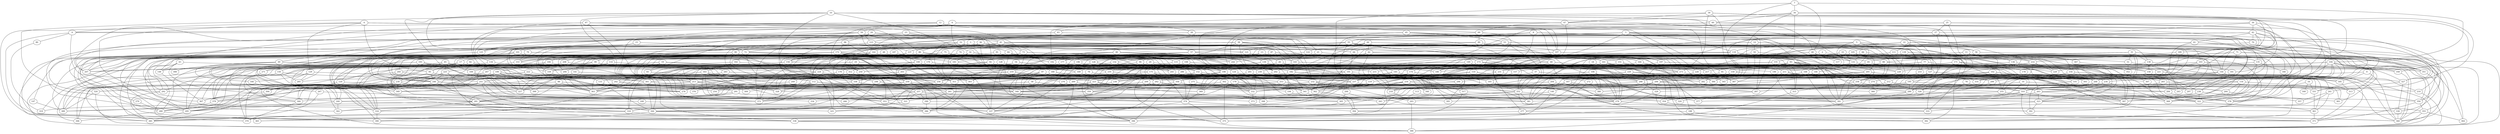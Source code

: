 strict graph "gnp_random_graph(400,0.015)" {
0;
1;
2;
3;
4;
5;
6;
7;
8;
9;
10;
11;
12;
13;
14;
15;
16;
17;
18;
19;
20;
21;
22;
23;
24;
25;
26;
27;
28;
29;
30;
31;
32;
33;
34;
35;
36;
37;
38;
39;
40;
41;
42;
43;
44;
45;
46;
47;
48;
49;
50;
51;
52;
53;
54;
55;
56;
57;
58;
59;
60;
61;
62;
63;
64;
65;
66;
67;
68;
69;
70;
71;
72;
73;
74;
75;
76;
77;
78;
79;
80;
81;
82;
83;
84;
85;
86;
87;
88;
89;
90;
91;
92;
93;
94;
95;
96;
97;
98;
99;
100;
101;
102;
103;
104;
105;
106;
107;
108;
109;
110;
111;
112;
113;
114;
115;
116;
117;
118;
119;
120;
121;
122;
123;
124;
125;
126;
127;
128;
129;
130;
131;
132;
133;
134;
135;
136;
137;
138;
139;
140;
141;
142;
143;
144;
145;
146;
147;
148;
149;
150;
151;
152;
153;
154;
155;
156;
157;
158;
159;
160;
161;
162;
163;
164;
165;
166;
167;
168;
169;
170;
171;
172;
173;
174;
175;
176;
177;
178;
179;
180;
181;
182;
183;
184;
185;
186;
187;
188;
189;
190;
191;
192;
193;
194;
195;
196;
197;
198;
199;
200;
201;
202;
203;
204;
205;
206;
207;
208;
209;
210;
211;
212;
213;
214;
215;
216;
217;
218;
219;
220;
221;
222;
223;
224;
225;
226;
227;
228;
229;
230;
231;
232;
233;
234;
235;
236;
237;
238;
239;
240;
241;
242;
243;
244;
245;
246;
247;
248;
249;
250;
251;
252;
253;
254;
255;
256;
257;
258;
259;
260;
261;
262;
263;
264;
265;
266;
267;
268;
269;
270;
271;
272;
273;
274;
275;
276;
277;
278;
279;
280;
281;
282;
283;
284;
285;
286;
287;
288;
289;
290;
291;
292;
293;
294;
295;
296;
297;
298;
299;
300;
301;
302;
303;
304;
305;
306;
307;
308;
309;
310;
311;
312;
313;
314;
315;
316;
317;
318;
319;
320;
321;
322;
323;
324;
325;
326;
327;
328;
329;
330;
331;
332;
333;
334;
335;
336;
337;
338;
339;
340;
341;
342;
343;
344;
345;
346;
347;
348;
349;
350;
351;
352;
353;
354;
355;
356;
357;
358;
359;
360;
361;
362;
363;
364;
365;
366;
367;
368;
369;
370;
371;
372;
373;
374;
375;
376;
377;
378;
379;
380;
381;
382;
383;
384;
385;
386;
387;
388;
389;
390;
391;
392;
393;
394;
395;
396;
397;
398;
399;
0 -- 360  [is_available=True, prob="0.535903639281"];
0 -- 185  [is_available=True, prob="0.855765230736"];
0 -- 237  [is_available=True, prob="0.37870055293"];
1 -- 72  [is_available=True, prob="0.0636059083999"];
1 -- 244  [is_available=True, prob="0.102544062281"];
1 -- 101  [is_available=True, prob="0.769410994444"];
1 -- 391  [is_available=True, prob="1.0"];
2 -- 98  [is_available=True, prob="0.746494094563"];
2 -- 362  [is_available=True, prob="1.0"];
3 -- 226  [is_available=True, prob="1.0"];
3 -- 324  [is_available=True, prob="0.0943234990567"];
3 -- 118  [is_available=True, prob="1.0"];
3 -- 327  [is_available=True, prob="0.597082961863"];
3 -- 173  [is_available=True, prob="1.0"];
3 -- 214  [is_available=True, prob="0.0649134589959"];
3 -- 55  [is_available=True, prob="1.0"];
3 -- 121  [is_available=True, prob="0.248460054993"];
3 -- 156  [is_available=True, prob="0.39937716602"];
3 -- 345  [is_available=True, prob="1.0"];
4 -- 288  [is_available=True, prob="0.58943635228"];
4 -- 129  [is_available=True, prob="0.418940112"];
4 -- 131  [is_available=True, prob="0.857316449814"];
4 -- 9  [is_available=True, prob="0.47924861684"];
4 -- 86  [is_available=True, prob="0.636207456604"];
4 -- 344  [is_available=True, prob="1.0"];
4 -- 95  [is_available=True, prob="0.435675197708"];
5 -- 131  [is_available=True, prob="0.689788912071"];
5 -- 228  [is_available=True, prob="1.0"];
5 -- 103  [is_available=True, prob="0.118478957195"];
5 -- 172  [is_available=True, prob="0.627385029571"];
5 -- 301  [is_available=True, prob="0.396307484533"];
5 -- 397  [is_available=True, prob="1.0"];
5 -- 118  [is_available=True, prob="0.76228779556"];
5 -- 56  [is_available=True, prob="0.582933185345"];
6 -- 235  [is_available=True, prob="0.612265363859"];
6 -- 134  [is_available=True, prob="1.0"];
6 -- 9  [is_available=True, prob="0.562535557755"];
6 -- 107  [is_available=True, prob="0.856703733651"];
6 -- 81  [is_available=True, prob="0.723058359676"];
6 -- 59  [is_available=True, prob="0.277915494169"];
7 -- 40  [is_available=True, prob="0.35217508584"];
7 -- 104  [is_available=True, prob="0.748721878291"];
7 -- 34  [is_available=True, prob="0.223630055946"];
7 -- 218  [is_available=True, prob="0.676333897806"];
7 -- 159  [is_available=True, prob="1.0"];
8 -- 391  [is_available=True, prob="1.0"];
8 -- 295  [is_available=True, prob="0.869214155272"];
8 -- 55  [is_available=True, prob="0.121964119677"];
8 -- 210  [is_available=True, prob="0.868421779065"];
8 -- 339  [is_available=True, prob="0.426547213464"];
8 -- 215  [is_available=True, prob="1.0"];
8 -- 127  [is_available=True, prob="1.0"];
9 -- 390  [is_available=True, prob="0.921588195839"];
9 -- 41  [is_available=True, prob="1.0"];
9 -- 399  [is_available=True, prob="0.89857814363"];
9 -- 80  [is_available=True, prob="0.718036940935"];
10 -- 32  [is_available=True, prob="0.273443489813"];
10 -- 353  [is_available=True, prob="0.723275365835"];
10 -- 227  [is_available=True, prob="0.18782312463"];
10 -- 40  [is_available=True, prob="0.796409424004"];
10 -- 299  [is_available=True, prob="0.460764293984"];
10 -- 79  [is_available=True, prob="0.478200843448"];
10 -- 338  [is_available=True, prob="0.536935451801"];
10 -- 367  [is_available=True, prob="0.510254372661"];
10 -- 60  [is_available=True, prob="0.761810793"];
10 -- 287  [is_available=True, prob="0.195112293745"];
11 -- 355  [is_available=True, prob="1.0"];
11 -- 136  [is_available=True, prob="0.888030534222"];
11 -- 368  [is_available=True, prob="0.694754545619"];
11 -- 17  [is_available=True, prob="0.78569814295"];
11 -- 183  [is_available=True, prob="0.719981384843"];
11 -- 380  [is_available=True, prob="0.868422623729"];
12 -- 203  [is_available=True, prob="0.200117237959"];
12 -- 292  [is_available=True, prob="1.0"];
12 -- 133  [is_available=True, prob="1.0"];
12 -- 70  [is_available=True, prob="0.352532933111"];
12 -- 107  [is_available=True, prob="0.659416632877"];
12 -- 148  [is_available=True, prob="1.0"];
12 -- 21  [is_available=True, prob="0.318634332717"];
12 -- 28  [is_available=True, prob="0.756626730683"];
13 -- 197  [is_available=True, prob="0.532702706065"];
13 -- 337  [is_available=True, prob="0.435111741872"];
13 -- 180  [is_available=True, prob="0.775096681487"];
13 -- 26  [is_available=True, prob="1.0"];
13 -- 316  [is_available=True, prob="0.160844591031"];
13 -- 382  [is_available=True, prob="0.466082358294"];
14 -- 153  [is_available=True, prob="0.970684032315"];
14 -- 50  [is_available=True, prob="1.0"];
14 -- 391  [is_available=True, prob="0.296209816841"];
14 -- 138  [is_available=True, prob="0.400257124558"];
14 -- 303  [is_available=True, prob="0.330583250517"];
15 -- 72  [is_available=True, prob="0.606814035181"];
15 -- 125  [is_available=True, prob="0.191487084123"];
16 -- 160  [is_available=True, prob="0.220020566563"];
16 -- 377  [is_available=True, prob="0.414852999792"];
16 -- 331  [is_available=True, prob="0.919242092555"];
17 -- 377  [is_available=True, prob="0.24429587687"];
17 -- 349  [is_available=True, prob="0.713427737588"];
17 -- 294  [is_available=True, prob="0.711322078577"];
17 -- 95  [is_available=True, prob="0.364104655728"];
18 -- 106  [is_available=True, prob="0.576678645694"];
18 -- 381  [is_available=True, prob="1.0"];
18 -- 279  [is_available=True, prob="1.0"];
19 -- 256  [is_available=True, prob="0.489879821119"];
19 -- 385  [is_available=True, prob="0.859849999878"];
19 -- 328  [is_available=True, prob="0.948716373575"];
19 -- 83  [is_available=True, prob="1.0"];
19 -- 148  [is_available=True, prob="0.817437271523"];
19 -- 309  [is_available=True, prob="0.836969790532"];
19 -- 119  [is_available=True, prob="0.354902195184"];
19 -- 312  [is_available=True, prob="0.643659683588"];
19 -- 379  [is_available=True, prob="0.377561675279"];
20 -- 169  [is_available=True, prob="0.214664142706"];
20 -- 186  [is_available=True, prob="1.0"];
20 -- 124  [is_available=True, prob="0.492016229817"];
20 -- 269  [is_available=True, prob="0.125588918488"];
21 -- 132  [is_available=True, prob="1.0"];
21 -- 282  [is_available=True, prob="0.415995613794"];
21 -- 323  [is_available=True, prob="0.856140057377"];
21 -- 303  [is_available=True, prob="0.438534475814"];
22 -- 226  [is_available=True, prob="0.657365122045"];
22 -- 135  [is_available=True, prob="0.0400851086849"];
22 -- 364  [is_available=True, prob="0.432947625576"];
22 -- 77  [is_available=True, prob="0.512061172479"];
22 -- 341  [is_available=True, prob="0.782451479352"];
22 -- 62  [is_available=True, prob="1.0"];
23 -- 232  [is_available=True, prob="0.310514458817"];
23 -- 41  [is_available=True, prob="0.0632356890519"];
23 -- 156  [is_available=True, prob="0.987274890058"];
23 -- 372  [is_available=True, prob="0.836873767805"];
24 -- 259  [is_available=True, prob="0.261180948362"];
24 -- 316  [is_available=True, prob="1.0"];
24 -- 230  [is_available=True, prob="0.5184909298"];
25 -- 64  [is_available=True, prob="0.487600003063"];
25 -- 326  [is_available=True, prob="0.572336512127"];
25 -- 136  [is_available=True, prob="1.0"];
25 -- 238  [is_available=True, prob="0.464093180951"];
25 -- 27  [is_available=True, prob="0.0527058953479"];
25 -- 223  [is_available=True, prob="0.669617125907"];
26 -- 146  [is_available=True, prob="1.0"];
26 -- 372  [is_available=True, prob="1.0"];
26 -- 262  [is_available=True, prob="1.0"];
26 -- 327  [is_available=True, prob="0.845966455317"];
27 -- 258  [is_available=True, prob="1.0"];
27 -- 206  [is_available=True, prob="0.362438707886"];
27 -- 52  [is_available=True, prob="0.0390989199839"];
27 -- 222  [is_available=True, prob="0.76471770232"];
27 -- 378  [is_available=True, prob="0.866440320243"];
27 -- 350  [is_available=True, prob="0.0839529467607"];
28 -- 168  [is_available=True, prob="0.900698648314"];
28 -- 52  [is_available=True, prob="0.316347174004"];
28 -- 156  [is_available=True, prob="0.674467649311"];
28 -- 268  [is_available=True, prob="0.846992022927"];
29 -- 96  [is_available=True, prob="1.0"];
29 -- 37  [is_available=True, prob="0.890456082732"];
29 -- 207  [is_available=True, prob="0.850746622217"];
29 -- 49  [is_available=True, prob="0.713647161328"];
29 -- 57  [is_available=True, prob="0.689567780932"];
29 -- 92  [is_available=True, prob="0.408720628395"];
30 -- 104  [is_available=True, prob="0.74611319538"];
30 -- 105  [is_available=True, prob="0.175332049303"];
30 -- 42  [is_available=True, prob="0.134139126954"];
30 -- 124  [is_available=True, prob="0.127538135721"];
30 -- 103  [is_available=True, prob="0.234812034769"];
31 -- 130  [is_available=True, prob="0.162228451422"];
31 -- 326  [is_available=True, prob="0.36753639859"];
31 -- 243  [is_available=True, prob="1.0"];
31 -- 138  [is_available=True, prob="0.446511345535"];
31 -- 51  [is_available=True, prob="0.698101280812"];
31 -- 85  [is_available=True, prob="0.434314293219"];
31 -- 153  [is_available=True, prob="0.18138823842"];
31 -- 314  [is_available=True, prob="1.0"];
31 -- 349  [is_available=True, prob="0.00699647881516"];
31 -- 351  [is_available=True, prob="1.0"];
32 -- 228  [is_available=True, prob="0.341740844192"];
32 -- 169  [is_available=True, prob="0.779974985465"];
32 -- 337  [is_available=True, prob="0.554464325517"];
32 -- 278  [is_available=True, prob="0.382816386302"];
32 -- 183  [is_available=True, prob="0.0889845047834"];
32 -- 152  [is_available=True, prob="1.0"];
32 -- 251  [is_available=True, prob="1.0"];
32 -- 255  [is_available=True, prob="0.0692517087417"];
33 -- 289  [is_available=True, prob="0.0383674134567"];
33 -- 131  [is_available=True, prob="0.484806380742"];
33 -- 229  [is_available=True, prob="0.0652974502143"];
33 -- 244  [is_available=True, prob="0.973764777221"];
33 -- 58  [is_available=True, prob="0.599565858088"];
33 -- 186  [is_available=True, prob="0.657065044111"];
33 -- 382  [is_available=True, prob="0.519964657749"];
34 -- 384  [is_available=True, prob="1.0"];
34 -- 47  [is_available=True, prob="1.0"];
34 -- 241  [is_available=True, prob="0.726716036611"];
34 -- 335  [is_available=True, prob="0.893559383623"];
34 -- 60  [is_available=True, prob="0.940362083564"];
34 -- 189  [is_available=True, prob="0.120551937134"];
34 -- 287  [is_available=True, prob="1.0"];
35 -- 313  [is_available=True, prob="0.507851824271"];
35 -- 354  [is_available=True, prob="0.265125086136"];
35 -- 287  [is_available=True, prob="1.0"];
36 -- 121  [is_available=True, prob="1.0"];
36 -- 223  [is_available=True, prob="0.295399116137"];
36 -- 273  [is_available=True, prob="1.0"];
36 -- 337  [is_available=True, prob="1.0"];
36 -- 153  [is_available=True, prob="0.0725005354748"];
37 -- 185  [is_available=True, prob="0.921657139913"];
37 -- 321  [is_available=True, prob="0.828661227791"];
38 -- 64  [is_available=True, prob="0.563035985137"];
38 -- 289  [is_available=True, prob="0.448422699026"];
38 -- 263  [is_available=True, prob="0.450570845499"];
38 -- 201  [is_available=True, prob="0.26442842365"];
38 -- 333  [is_available=True, prob="1.0"];
38 -- 142  [is_available=True, prob="1.0"];
38 -- 143  [is_available=True, prob="0.963312669415"];
38 -- 372  [is_available=True, prob="0.644606763824"];
38 -- 207  [is_available=True, prob="1.0"];
38 -- 125  [is_available=True, prob="0.878190236801"];
38 -- 94  [is_available=True, prob="0.265918807896"];
39 -- 192  [is_available=True, prob="0.186668359408"];
39 -- 289  [is_available=True, prob="0.759892175166"];
39 -- 358  [is_available=True, prob="0.517815318229"];
39 -- 47  [is_available=True, prob="1.0"];
39 -- 273  [is_available=True, prob="1.0"];
39 -- 282  [is_available=True, prob="0.851197157652"];
40 -- 51  [is_available=True, prob="0.0315649431553"];
40 -- 196  [is_available=True, prob="0.50438104514"];
40 -- 211  [is_available=True, prob="1.0"];
40 -- 268  [is_available=True, prob="0.457110469205"];
40 -- 115  [is_available=True, prob="0.478673866396"];
40 -- 117  [is_available=True, prob="0.0539905148817"];
41 -- 385  [is_available=True, prob="0.174427928784"];
41 -- 327  [is_available=True, prob="0.190031275054"];
41 -- 143  [is_available=True, prob="1.0"];
41 -- 145  [is_available=True, prob="0.986017468945"];
41 -- 147  [is_available=True, prob="0.177370075614"];
41 -- 245  [is_available=True, prob="0.0638760829959"];
41 -- 90  [is_available=True, prob="0.770684620166"];
42 -- 144  [is_available=True, prob="0.515050026947"];
42 -- 229  [is_available=True, prob="1.0"];
42 -- 70  [is_available=True, prob="0.796281314518"];
42 -- 140  [is_available=True, prob="1.0"];
42 -- 189  [is_available=True, prob="1.0"];
42 -- 112  [is_available=True, prob="0.88353232191"];
42 -- 218  [is_available=True, prob="0.631390073824"];
42 -- 61  [is_available=True, prob="0.701751651444"];
42 -- 351  [is_available=True, prob="0.935230459318"];
43 -- 240  [is_available=True, prob="0.104281098733"];
43 -- 148  [is_available=True, prob="0.166357667344"];
43 -- 245  [is_available=True, prob="0.220389065817"];
43 -- 365  [is_available=True, prob="1.0"];
44 -- 278  [is_available=True, prob="1.0"];
44 -- 107  [is_available=True, prob="0.517242643926"];
44 -- 205  [is_available=True, prob="1.0"];
44 -- 177  [is_available=True, prob="0.0246656388137"];
44 -- 182  [is_available=True, prob="0.959057926788"];
44 -- 252  [is_available=True, prob="0.815659720637"];
44 -- 62  [is_available=True, prob="0.887114054938"];
44 -- 325  [is_available=True, prob="0.160005184682"];
45 -- 261  [is_available=True, prob="0.708718733402"];
45 -- 390  [is_available=True, prob="1.0"];
45 -- 296  [is_available=True, prob="0.789148655438"];
45 -- 362  [is_available=True, prob="1.0"];
45 -- 268  [is_available=True, prob="1.0"];
45 -- 381  [is_available=True, prob="0.130261278726"];
45 -- 240  [is_available=True, prob="0.588750409998"];
45 -- 53  [is_available=True, prob="0.563982643837"];
45 -- 56  [is_available=True, prob="0.894621305158"];
45 -- 285  [is_available=True, prob="0.763153742732"];
46 -- 194  [is_available=True, prob="0.919208135538"];
46 -- 164  [is_available=True, prob="1.0"];
46 -- 202  [is_available=True, prob="0.693445975634"];
46 -- 300  [is_available=True, prob="0.204553778451"];
46 -- 269  [is_available=True, prob="1.0"];
46 -- 339  [is_available=True, prob="0.839050581991"];
46 -- 376  [is_available=True, prob="1.0"];
46 -- 217  [is_available=True, prob="0.0695051688994"];
46 -- 250  [is_available=True, prob="0.319757242024"];
46 -- 127  [is_available=True, prob="1.0"];
47 -- 69  [is_available=True, prob="0.883908309359"];
47 -- 145  [is_available=True, prob="1.0"];
47 -- 372  [is_available=True, prob="0.742487552549"];
47 -- 181  [is_available=True, prob="0.18219742906"];
47 -- 125  [is_available=True, prob="1.0"];
48 -- 389  [is_available=True, prob="0.146691210128"];
48 -- 143  [is_available=True, prob="0.568310637487"];
48 -- 115  [is_available=True, prob="0.480718886824"];
48 -- 246  [is_available=True, prob="1.0"];
48 -- 280  [is_available=True, prob="0.539133489495"];
48 -- 182  [is_available=True, prob="0.762505330995"];
49 -- 166  [is_available=True, prob="0.926485766824"];
49 -- 337  [is_available=True, prob="0.647359468932"];
49 -- 308  [is_available=True, prob="0.521417461691"];
49 -- 150  [is_available=True, prob="0.929276655894"];
49 -- 280  [is_available=True, prob="1.0"];
49 -- 287  [is_available=True, prob="0.0833082923625"];
50 -- 387  [is_available=True, prob="0.447134524589"];
50 -- 85  [is_available=True, prob="0.285791095365"];
50 -- 213  [is_available=True, prob="1.0"];
51 -- 352  [is_available=True, prob="0.932744736208"];
51 -- 243  [is_available=True, prob="1.0"];
52 -- 72  [is_available=True, prob="0.528054582797"];
52 -- 299  [is_available=True, prob="0.0989279154697"];
52 -- 370  [is_available=True, prob="1.0"];
52 -- 84  [is_available=True, prob="0.765022159104"];
52 -- 86  [is_available=True, prob="0.173467229592"];
53 -- 384  [is_available=True, prob="0.773583733384"];
53 -- 374  [is_available=True, prob="0.135684703673"];
53 -- 326  [is_available=True, prob="1.0"];
53 -- 137  [is_available=True, prob="0.687862143047"];
53 -- 339  [is_available=True, prob="1.0"];
53 -- 310  [is_available=True, prob="0.54697232168"];
53 -- 252  [is_available=True, prob="1.0"];
54 -- 312  [is_available=True, prob="0.611420508601"];
54 -- 220  [is_available=True, prob="0.0826923100001"];
54 -- 358  [is_available=True, prob="0.244429721877"];
54 -- 342  [is_available=True, prob="1.0"];
55 -- 258  [is_available=True, prob="0.182716904435"];
55 -- 100  [is_available=True, prob="1.0"];
55 -- 173  [is_available=True, prob="0.342575291765"];
55 -- 269  [is_available=True, prob="1.0"];
55 -- 340  [is_available=True, prob="0.994975013397"];
55 -- 57  [is_available=True, prob="0.828151230363"];
56 -- 388  [is_available=True, prob="1.0"];
56 -- 381  [is_available=True, prob="0.361845701736"];
57 -- 192  [is_available=True, prob="0.181121309209"];
57 -- 224  [is_available=True, prob="1.0"];
57 -- 131  [is_available=True, prob="1.0"];
57 -- 360  [is_available=True, prob="0.468683123927"];
57 -- 336  [is_available=True, prob="0.420751264342"];
57 -- 177  [is_available=True, prob="1.0"];
57 -- 372  [is_available=True, prob="1.0"];
57 -- 188  [is_available=True, prob="1.0"];
57 -- 351  [is_available=True, prob="0.930510255672"];
58 -- 291  [is_available=True, prob="0.795753271497"];
58 -- 380  [is_available=True, prob="0.509943921142"];
59 -- 353  [is_available=True, prob="0.246705716401"];
59 -- 100  [is_available=True, prob="0.397199244084"];
59 -- 232  [is_available=True, prob="0.351806759294"];
59 -- 73  [is_available=True, prob="0.803251700771"];
59 -- 83  [is_available=True, prob="0.0644750430191"];
59 -- 120  [is_available=True, prob="0.177887535432"];
59 -- 123  [is_available=True, prob="0.879107364188"];
60 -- 198  [is_available=True, prob="1.0"];
60 -- 102  [is_available=True, prob="0.992917171651"];
60 -- 297  [is_available=True, prob="0.204454715223"];
60 -- 111  [is_available=True, prob="0.350696038547"];
60 -- 170  [is_available=True, prob="0.635992808772"];
60 -- 63  [is_available=True, prob="0.197356411138"];
61 -- 388  [is_available=True, prob="0.432036200375"];
61 -- 391  [is_available=True, prob="0.0860036020031"];
61 -- 137  [is_available=True, prob="1.0"];
61 -- 237  [is_available=True, prob="0.403813855741"];
61 -- 346  [is_available=True, prob="0.194921156912"];
62 -- 68  [is_available=True, prob="1.0"];
62 -- 296  [is_available=True, prob="0.829384760669"];
62 -- 369  [is_available=True, prob="1.0"];
62 -- 126  [is_available=True, prob="0.0421813746683"];
63 -- 122  [is_available=True, prob="0.479518538046"];
63 -- 123  [is_available=True, prob="1.0"];
63 -- 258  [is_available=True, prob="1.0"];
63 -- 390  [is_available=True, prob="0.149149724447"];
64 -- 191  [is_available=True, prob="0.0266094965947"];
65 -- 224  [is_available=True, prob="0.71479599858"];
65 -- 225  [is_available=True, prob="0.227619177437"];
65 -- 109  [is_available=True, prob="0.969545524652"];
65 -- 305  [is_available=True, prob="0.143314658378"];
65 -- 245  [is_available=True, prob="0.425075406311"];
65 -- 349  [is_available=True, prob="0.246612715551"];
66 -- 218  [is_available=True, prob="0.816382537342"];
66 -- 131  [is_available=True, prob="1.0"];
66 -- 135  [is_available=True, prob="1.0"];
67 -- 69  [is_available=True, prob="1.0"];
67 -- 73  [is_available=True, prob="0.0348856646359"];
67 -- 370  [is_available=True, prob="0.529789750019"];
67 -- 213  [is_available=True, prob="1.0"];
67 -- 278  [is_available=True, prob="0.892282730993"];
67 -- 279  [is_available=True, prob="1.0"];
68 -- 167  [is_available=True, prob="0.562165454393"];
68 -- 234  [is_available=True, prob="0.311140448312"];
68 -- 235  [is_available=True, prob="1.0"];
68 -- 241  [is_available=True, prob="0.0715501827493"];
68 -- 277  [is_available=True, prob="0.0555771628947"];
69 -- 395  [is_available=True, prob="0.424080136125"];
69 -- 244  [is_available=True, prob="0.379267284791"];
69 -- 89  [is_available=True, prob="0.520624216421"];
69 -- 378  [is_available=True, prob="0.0477745555157"];
70 -- 378  [is_available=True, prob="0.250711078522"];
70 -- 186  [is_available=True, prob="0.564607674174"];
71 -- 144  [is_available=True, prob="0.714616297012"];
71 -- 360  [is_available=True, prob="0.413931970622"];
71 -- 98  [is_available=True, prob="0.976168058497"];
71 -- 252  [is_available=True, prob="0.451779214146"];
71 -- 330  [is_available=True, prob="1.0"];
72 -- 162  [is_available=True, prob="0.221716736973"];
72 -- 294  [is_available=True, prob="0.0174409634915"];
72 -- 396  [is_available=True, prob="1.0"];
72 -- 386  [is_available=True, prob="0.534855422103"];
72 -- 182  [is_available=True, prob="0.73834012641"];
72 -- 316  [is_available=True, prob="0.75022736357"];
73 -- 260  [is_available=True, prob="0.654469068607"];
73 -- 374  [is_available=True, prob="1.0"];
73 -- 151  [is_available=True, prob="1.0"];
73 -- 156  [is_available=True, prob="0.55057016477"];
73 -- 350  [is_available=True, prob="1.0"];
74 -- 331  [is_available=True, prob="0.000189848530297"];
74 -- 99  [is_available=True, prob="0.401274681712"];
74 -- 246  [is_available=True, prob="1.0"];
74 -- 126  [is_available=True, prob="0.646407955135"];
75 -- 344  [is_available=True, prob="0.564350553212"];
75 -- 99  [is_available=True, prob="0.637338643765"];
75 -- 196  [is_available=True, prob="0.576093461408"];
75 -- 165  [is_available=True, prob="0.900980590271"];
76 -- 256  [is_available=True, prob="0.864354367277"];
76 -- 249  [is_available=True, prob="0.534529077821"];
76 -- 331  [is_available=True, prob="0.285855892318"];
77 -- 233  [is_available=True, prob="0.83143402457"];
77 -- 213  [is_available=True, prob="0.764508442683"];
77 -- 185  [is_available=True, prob="0.0213102977794"];
77 -- 127  [is_available=True, prob="1.0"];
77 -- 223  [is_available=True, prob="1.0"];
78 -- 337  [is_available=True, prob="0.489285488906"];
78 -- 331  [is_available=True, prob="0.350766592945"];
79 -- 230  [is_available=True, prob="0.849389022185"];
79 -- 276  [is_available=True, prob="0.0962358651416"];
79 -- 342  [is_available=True, prob="0.679923719956"];
79 -- 153  [is_available=True, prob="0.642901428323"];
79 -- 348  [is_available=True, prob="0.140959013364"];
80 -- 319  [is_available=True, prob="1.0"];
81 -- 313  [is_available=True, prob="0.118720079091"];
81 -- 388  [is_available=True, prob="0.103071476877"];
81 -- 268  [is_available=True, prob="0.829365484103"];
81 -- 301  [is_available=True, prob="1.0"];
82 -- 120  [is_available=True, prob="0.0485948922735"];
82 -- 363  [is_available=True, prob="0.919776128792"];
82 -- 180  [is_available=True, prob="0.310924400819"];
82 -- 221  [is_available=True, prob="1.0"];
82 -- 95  [is_available=True, prob="0.131336236382"];
83 -- 112  [is_available=True, prob="0.823293862366"];
84 -- 289  [is_available=True, prob="0.586673399755"];
84 -- 292  [is_available=True, prob="0.298019050904"];
84 -- 268  [is_available=True, prob="0.875692810858"];
84 -- 337  [is_available=True, prob="0.123805648617"];
84 -- 381  [is_available=True, prob="0.304944289682"];
84 -- 94  [is_available=True, prob="0.0732160806084"];
84 -- 319  [is_available=True, prob="0.420932268718"];
85 -- 261  [is_available=True, prob="0.0319566772233"];
85 -- 169  [is_available=True, prob="0.713040308607"];
85 -- 234  [is_available=True, prob="0.0399829859597"];
85 -- 268  [is_available=True, prob="1.0"];
86 -- 161  [is_available=True, prob="1.0"];
86 -- 389  [is_available=True, prob="1.0"];
86 -- 109  [is_available=True, prob="0.443261372518"];
86 -- 245  [is_available=True, prob="0.932520549375"];
86 -- 250  [is_available=True, prob="0.906748428844"];
86 -- 315  [is_available=True, prob="0.313928904413"];
87 -- 197  [is_available=True, prob="0.399880673211"];
87 -- 202  [is_available=True, prob="0.99140295186"];
87 -- 396  [is_available=True, prob="0.754066213275"];
87 -- 112  [is_available=True, prob="0.278106995239"];
87 -- 156  [is_available=True, prob="0.552161330925"];
87 -- 158  [is_available=True, prob="0.511000308082"];
87 -- 351  [is_available=True, prob="0.167703854516"];
88 -- 332  [is_available=True, prob="0.292877083391"];
88 -- 281  [is_available=True, prob="0.0635211329135"];
88 -- 363  [is_available=True, prob="1.0"];
88 -- 300  [is_available=True, prob="0.236810165074"];
89 -- 122  [is_available=True, prob="0.167385477641"];
89 -- 146  [is_available=True, prob="0.465254076815"];
89 -- 182  [is_available=True, prob="0.419650713085"];
90 -- 386  [is_available=True, prob="0.173435400044"];
90 -- 259  [is_available=True, prob="0.395763151414"];
90 -- 336  [is_available=True, prob="0.58291519072"];
90 -- 184  [is_available=True, prob="0.173188516598"];
90 -- 349  [is_available=True, prob="1.0"];
91 -- 388  [is_available=True, prob="1.0"];
91 -- 115  [is_available=True, prob="0.117158487287"];
91 -- 92  [is_available=True, prob="0.879633374389"];
91 -- 165  [is_available=True, prob="0.36421505671"];
92 -- 325  [is_available=True, prob="0.422048768516"];
92 -- 367  [is_available=True, prob="1.0"];
92 -- 215  [is_available=True, prob="0.29867525157"];
92 -- 152  [is_available=True, prob="0.770934139456"];
93 -- 258  [is_available=True, prob="0.773450549961"];
93 -- 229  [is_available=True, prob="0.975610274518"];
93 -- 230  [is_available=True, prob="1.0"];
93 -- 391  [is_available=True, prob="1.0"];
93 -- 393  [is_available=True, prob="0.42312992004"];
93 -- 373  [is_available=True, prob="1.0"];
93 -- 250  [is_available=True, prob="0.300357525395"];
93 -- 159  [is_available=True, prob="0.922763372265"];
94 -- 198  [is_available=True, prob="0.549045524155"];
94 -- 169  [is_available=True, prob="0.741267900744"];
94 -- 245  [is_available=True, prob="0.320742055861"];
94 -- 250  [is_available=True, prob="1.0"];
94 -- 124  [is_available=True, prob="0.603469687649"];
94 -- 351  [is_available=True, prob="0.63304535096"];
95 -- 353  [is_available=True, prob="0.355922349103"];
95 -- 239  [is_available=True, prob="0.831594531666"];
95 -- 246  [is_available=True, prob="1.0"];
96 -- 372  [is_available=True, prob="0.895046555489"];
96 -- 202  [is_available=True, prob="0.944565866586"];
96 -- 172  [is_available=True, prob="0.676128189215"];
96 -- 311  [is_available=True, prob="0.274393578145"];
97 -- 256  [is_available=True, prob="0.80067975831"];
97 -- 263  [is_available=True, prob="0.303956463704"];
97 -- 332  [is_available=True, prob="0.627171736044"];
97 -- 336  [is_available=True, prob="0.975331179511"];
97 -- 374  [is_available=True, prob="0.437789064546"];
97 -- 318  [is_available=True, prob="0.929880148345"];
98 -- 391  [is_available=True, prob="0.759844613009"];
98 -- 238  [is_available=True, prob="0.626534748789"];
98 -- 271  [is_available=True, prob="0.743733848498"];
98 -- 217  [is_available=True, prob="0.742279972045"];
98 -- 351  [is_available=True, prob="0.00992146656492"];
99 -- 354  [is_available=True, prob="0.273520320269"];
99 -- 198  [is_available=True, prob="0.759784850993"];
99 -- 363  [is_available=True, prob="0.687604492334"];
99 -- 240  [is_available=True, prob="0.835249942353"];
100 -- 259  [is_available=True, prob="0.949351179767"];
100 -- 295  [is_available=True, prob="0.715869921916"];
100 -- 169  [is_available=True, prob="0.844847925725"];
100 -- 332  [is_available=True, prob="0.0177659071438"];
100 -- 213  [is_available=True, prob="0.393122446756"];
100 -- 265  [is_available=True, prob="0.920518572259"];
101 -- 385  [is_available=True, prob="1.0"];
101 -- 161  [is_available=True, prob="1.0"];
101 -- 344  [is_available=True, prob="1.0"];
101 -- 250  [is_available=True, prob="0.060048639913"];
101 -- 316  [is_available=True, prob="0.79999399104"];
102 -- 195  [is_available=True, prob="0.744220444173"];
102 -- 329  [is_available=True, prob="0.113726935556"];
102 -- 210  [is_available=True, prob="1.0"];
102 -- 387  [is_available=True, prob="1.0"];
102 -- 116  [is_available=True, prob="0.784377842058"];
102 -- 393  [is_available=True, prob="0.63420945918"];
103 -- 363  [is_available=True, prob="0.815695252914"];
103 -- 300  [is_available=True, prob="0.503618367496"];
103 -- 313  [is_available=True, prob="0.905701621551"];
103 -- 221  [is_available=True, prob="0.0241499547509"];
103 -- 255  [is_available=True, prob="0.597157938017"];
104 -- 289  [is_available=True, prob="0.607129945738"];
104 -- 322  [is_available=True, prob="0.111166069819"];
104 -- 323  [is_available=True, prob="0.546265686527"];
104 -- 358  [is_available=True, prob="0.480004691488"];
104 -- 360  [is_available=True, prob="0.276628409503"];
104 -- 207  [is_available=True, prob="1.0"];
104 -- 284  [is_available=True, prob="1.0"];
104 -- 157  [is_available=True, prob="0.286658681059"];
105 -- 323  [is_available=True, prob="0.500365991617"];
105 -- 205  [is_available=True, prob="0.535104180255"];
105 -- 237  [is_available=True, prob="0.0769060325996"];
105 -- 347  [is_available=True, prob="0.0658549247121"];
105 -- 154  [is_available=True, prob="0.38205374078"];
105 -- 155  [is_available=True, prob="1.0"];
105 -- 252  [is_available=True, prob="0.905214135152"];
106 -- 288  [is_available=True, prob="0.969755143102"];
106 -- 279  [is_available=True, prob="1.0"];
106 -- 119  [is_available=True, prob="0.681390868502"];
107 -- 278  [is_available=True, prob="0.52484162734"];
107 -- 364  [is_available=True, prob="0.49404164081"];
108 -- 224  [is_available=True, prob="0.437305095092"];
108 -- 320  [is_available=True, prob="0.30447991551"];
108 -- 203  [is_available=True, prob="1.0"];
108 -- 299  [is_available=True, prob="0.301077547342"];
108 -- 396  [is_available=True, prob="0.134110340382"];
108 -- 182  [is_available=True, prob="0.208708319936"];
109 -- 227  [is_available=True, prob="0.405987326005"];
109 -- 213  [is_available=True, prob="1.0"];
109 -- 251  [is_available=True, prob="0.0724165972992"];
110 -- 369  [is_available=True, prob="0.428900054724"];
110 -- 299  [is_available=True, prob="0.695272426936"];
110 -- 380  [is_available=True, prob="0.670549380999"];
110 -- 223  [is_available=True, prob="1.0"];
111 -- 176  [is_available=True, prob="0.818371548081"];
111 -- 292  [is_available=True, prob="0.379096970759"];
111 -- 347  [is_available=True, prob="0.0923278747682"];
111 -- 135  [is_available=True, prob="0.869452026743"];
112 -- 194  [is_available=True, prob="1.0"];
112 -- 227  [is_available=True, prob="1.0"];
112 -- 328  [is_available=True, prob="0.987680075227"];
112 -- 372  [is_available=True, prob="1.0"];
112 -- 310  [is_available=True, prob="1.0"];
112 -- 316  [is_available=True, prob="0.421979844829"];
112 -- 383  [is_available=True, prob="0.794338786349"];
113 -- 325  [is_available=True, prob="1.0"];
113 -- 279  [is_available=True, prob="0.792746137119"];
114 -- 288  [is_available=True, prob="1.0"];
114 -- 294  [is_available=True, prob="0.201465683056"];
114 -- 271  [is_available=True, prob="0.156543365502"];
115 -- 133  [is_available=True, prob="1.0"];
115 -- 202  [is_available=True, prob="0.843496850308"];
115 -- 191  [is_available=True, prob="0.983296088135"];
116 -- 264  [is_available=True, prob="1.0"];
116 -- 210  [is_available=True, prob="0.1524406326"];
116 -- 278  [is_available=True, prob="0.238305903354"];
116 -- 397  [is_available=True, prob="0.963228371744"];
118 -- 327  [is_available=True, prob="0.725531871986"];
118 -- 131  [is_available=True, prob="0.963202721078"];
118 -- 281  [is_available=True, prob="0.149137133028"];
118 -- 191  [is_available=True, prob="1.0"];
119 -- 341  [is_available=True, prob="1.0"];
120 -- 370  [is_available=True, prob="0.711167164643"];
120 -- 261  [is_available=True, prob="0.679139984676"];
121 -- 130  [is_available=True, prob="0.230560382021"];
121 -- 197  [is_available=True, prob="1.0"];
121 -- 295  [is_available=True, prob="1.0"];
122 -- 143  [is_available=True, prob="1.0"];
122 -- 257  [is_available=True, prob="0.585917029366"];
122 -- 315  [is_available=True, prob="1.0"];
123 -- 137  [is_available=True, prob="0.611028256459"];
123 -- 239  [is_available=True, prob="0.537867184859"];
123 -- 144  [is_available=True, prob="0.613136601445"];
123 -- 150  [is_available=True, prob="0.961102024826"];
123 -- 233  [is_available=True, prob="0.499808641783"];
124 -- 303  [is_available=True, prob="1.0"];
124 -- 304  [is_available=True, prob="0.903800496891"];
124 -- 377  [is_available=True, prob="0.293410003435"];
124 -- 284  [is_available=True, prob="0.501114045797"];
125 -- 207  [is_available=True, prob="1.0"];
126 -- 322  [is_available=True, prob="1.0"];
126 -- 198  [is_available=True, prob="1.0"];
126 -- 203  [is_available=True, prob="0.244035127371"];
126 -- 312  [is_available=True, prob="1.0"];
127 -- 195  [is_available=True, prob="1.0"];
127 -- 361  [is_available=True, prob="1.0"];
127 -- 216  [is_available=True, prob="0.642895917675"];
128 -- 242  [is_available=True, prob="0.207401317039"];
128 -- 231  [is_available=True, prob="0.482850604618"];
129 -- 256  [is_available=True, prob="0.763792063869"];
129 -- 285  [is_available=True, prob="0.705234637625"];
129 -- 166  [is_available=True, prob="1.0"];
129 -- 349  [is_available=True, prob="0.711934414678"];
130 -- 201  [is_available=True, prob="0.86781791381"];
130 -- 235  [is_available=True, prob="0.692928284473"];
130 -- 174  [is_available=True, prob="1.0"];
130 -- 303  [is_available=True, prob="0.0532909150002"];
130 -- 158  [is_available=True, prob="1.0"];
131 -- 168  [is_available=True, prob="1.0"];
131 -- 339  [is_available=True, prob="0.531246725118"];
131 -- 228  [is_available=True, prob="0.603620285675"];
132 -- 256  [is_available=True, prob="0.339089908578"];
132 -- 322  [is_available=True, prob="0.290064790118"];
132 -- 275  [is_available=True, prob="0.610333904755"];
132 -- 311  [is_available=True, prob="1.0"];
132 -- 218  [is_available=True, prob="0.52858722216"];
132 -- 219  [is_available=True, prob="0.245867051543"];
133 -- 344  [is_available=True, prob="0.966194976935"];
133 -- 278  [is_available=True, prob="0.786099490572"];
134 -- 283  [is_available=True, prob="0.102747448329"];
134 -- 267  [is_available=True, prob="1.0"];
135 -- 238  [is_available=True, prob="1.0"];
135 -- 368  [is_available=True, prob="0.0270271571133"];
135 -- 346  [is_available=True, prob="0.305604843441"];
135 -- 318  [is_available=True, prob="0.141808292007"];
136 -- 181  [is_available=True, prob="1.0"];
136 -- 341  [is_available=True, prob="0.0549766008642"];
137 -- 161  [is_available=True, prob="1.0"];
137 -- 227  [is_available=True, prob="0.683496558045"];
137 -- 198  [is_available=True, prob="0.289643863915"];
137 -- 365  [is_available=True, prob="0.647344499805"];
137 -- 207  [is_available=True, prob="0.777188089285"];
137 -- 311  [is_available=True, prob="0.194517252731"];
137 -- 186  [is_available=True, prob="0.148564015408"];
137 -- 156  [is_available=True, prob="0.833792560277"];
138 -- 370  [is_available=True, prob="1.0"];
138 -- 144  [is_available=True, prob="0.0674788723951"];
138 -- 338  [is_available=True, prob="0.587338157594"];
138 -- 158  [is_available=True, prob="1.0"];
139 -- 368  [is_available=True, prob="1.0"];
139 -- 161  [is_available=True, prob="0.376378883001"];
139 -- 250  [is_available=True, prob="1.0"];
139 -- 228  [is_available=True, prob="0.41891087879"];
139 -- 350  [is_available=True, prob="0.275711605043"];
140 -- 398  [is_available=True, prob="1.0"];
140 -- 375  [is_available=True, prob="0.585927666375"];
141 -- 246  [is_available=True, prob="0.909407799892"];
141 -- 359  [is_available=True, prob="1.0"];
142 -- 192  [is_available=True, prob="0.362866736994"];
142 -- 321  [is_available=True, prob="0.801297916668"];
142 -- 322  [is_available=True, prob="0.841747640961"];
142 -- 202  [is_available=True, prob="0.35713367639"];
142 -- 270  [is_available=True, prob="0.253044181601"];
142 -- 207  [is_available=True, prob="0.939155989853"];
142 -- 175  [is_available=True, prob="0.852179055783"];
142 -- 156  [is_available=True, prob="0.234942367799"];
142 -- 318  [is_available=True, prob="0.888567858361"];
143 -- 387  [is_available=True, prob="0.940762732244"];
143 -- 395  [is_available=True, prob="0.156536498898"];
143 -- 242  [is_available=True, prob="0.767863793121"];
143 -- 182  [is_available=True, prob="1.0"];
144 -- 234  [is_available=True, prob="0.385973799936"];
144 -- 378  [is_available=True, prob="0.168702932776"];
144 -- 394  [is_available=True, prob="0.170857592094"];
145 -- 257  [is_available=True, prob="0.00954225531032"];
145 -- 332  [is_available=True, prob="0.406564133746"];
145 -- 206  [is_available=True, prob="0.854991225526"];
145 -- 274  [is_available=True, prob="0.872606939501"];
146 -- 384  [is_available=True, prob="0.192525975142"];
146 -- 212  [is_available=True, prob="0.29348892768"];
146 -- 281  [is_available=True, prob="0.334033338948"];
146 -- 380  [is_available=True, prob="0.553483982609"];
147 -- 389  [is_available=True, prob="0.694686854911"];
148 -- 367  [is_available=True, prob="0.0725579517815"];
149 -- 219  [is_available=True, prob="1.0"];
149 -- 392  [is_available=True, prob="1.0"];
149 -- 332  [is_available=True, prob="0.23688898685"];
149 -- 366  [is_available=True, prob="0.614037664088"];
149 -- 379  [is_available=True, prob="0.892873908606"];
149 -- 157  [is_available=True, prob="0.530793170535"];
150 -- 256  [is_available=True, prob="0.126720257684"];
150 -- 280  [is_available=True, prob="0.541598623031"];
150 -- 281  [is_available=True, prob="0.0557473795979"];
150 -- 285  [is_available=True, prob="0.48545341139"];
151 -- 211  [is_available=True, prob="1.0"];
151 -- 356  [is_available=True, prob="0.746448283459"];
151 -- 273  [is_available=True, prob="0.660286816201"];
152 -- 362  [is_available=True, prob="0.634542105171"];
152 -- 363  [is_available=True, prob="1.0"];
152 -- 236  [is_available=True, prob="1.0"];
152 -- 398  [is_available=True, prob="0.612989210174"];
152 -- 272  [is_available=True, prob="1.0"];
152 -- 243  [is_available=True, prob="1.0"];
152 -- 285  [is_available=True, prob="0.765509686605"];
153 -- 295  [is_available=True, prob="0.515346931226"];
153 -- 169  [is_available=True, prob="0.96791476883"];
154 -- 371  [is_available=True, prob="0.145868346717"];
154 -- 236  [is_available=True, prob="0.341481017148"];
154 -- 397  [is_available=True, prob="0.975473530841"];
154 -- 167  [is_available=True, prob="0.499036257542"];
155 -- 332  [is_available=True, prob="0.00155729724277"];
155 -- 307  [is_available=True, prob="0.0770919106204"];
155 -- 260  [is_available=True, prob="0.627438285321"];
155 -- 190  [is_available=True, prob="0.0102120227254"];
156 -- 292  [is_available=True, prob="1.0"];
156 -- 325  [is_available=True, prob="1.0"];
156 -- 168  [is_available=True, prob="1.0"];
157 -- 165  [is_available=True, prob="0.999886149442"];
158 -- 265  [is_available=True, prob="0.248803951631"];
158 -- 255  [is_available=True, prob="0.947574043002"];
159 -- 268  [is_available=True, prob="0.820535056026"];
159 -- 206  [is_available=True, prob="1.0"];
159 -- 218  [is_available=True, prob="0.762980453912"];
159 -- 252  [is_available=True, prob="0.241207223752"];
161 -- 278  [is_available=True, prob="0.242792370972"];
161 -- 268  [is_available=True, prob="0.363814235564"];
161 -- 206  [is_available=True, prob="0.668967382091"];
161 -- 336  [is_available=True, prob="1.0"];
161 -- 279  [is_available=True, prob="0.984281641196"];
161 -- 251  [is_available=True, prob="1.0"];
161 -- 221  [is_available=True, prob="1.0"];
161 -- 190  [is_available=True, prob="0.756522584839"];
162 -- 226  [is_available=True, prob="0.252974967549"];
162 -- 163  [is_available=True, prob="0.515664946135"];
162 -- 239  [is_available=True, prob="1.0"];
163 -- 353  [is_available=True, prob="0.15386524105"];
163 -- 227  [is_available=True, prob="0.647639723059"];
163 -- 328  [is_available=True, prob="1.0"];
163 -- 298  [is_available=True, prob="0.142769891697"];
163 -- 334  [is_available=True, prob="0.650790034711"];
163 -- 282  [is_available=True, prob="0.432220464921"];
163 -- 266  [is_available=True, prob="0.85809218192"];
164 -- 217  [is_available=True, prob="0.45581498001"];
164 -- 211  [is_available=True, prob="0.754381024926"];
164 -- 359  [is_available=True, prob="0.365450997109"];
165 -- 252  [is_available=True, prob="0.877565553563"];
166 -- 240  [is_available=True, prob="0.711816649423"];
167 -- 372  [is_available=True, prob="0.296973705059"];
167 -- 279  [is_available=True, prob="0.405919012083"];
167 -- 316  [is_available=True, prob="0.691330583384"];
167 -- 381  [is_available=True, prob="0.118932598615"];
167 -- 255  [is_available=True, prob="0.607887810996"];
168 -- 326  [is_available=True, prob="0.413990601939"];
168 -- 333  [is_available=True, prob="0.44173653251"];
168 -- 209  [is_available=True, prob="0.261389567908"];
168 -- 254  [is_available=True, prob="0.293613675901"];
169 -- 288  [is_available=True, prob="0.39800185374"];
169 -- 356  [is_available=True, prob="0.88950038253"];
169 -- 251  [is_available=True, prob="0.930610483706"];
170 -- 332  [is_available=True, prob="0.296255444244"];
170 -- 303  [is_available=True, prob="0.185814888539"];
170 -- 176  [is_available=True, prob="0.449126975442"];
170 -- 372  [is_available=True, prob="1.0"];
170 -- 381  [is_available=True, prob="0.04362872232"];
171 -- 231  [is_available=True, prob="0.144543756503"];
171 -- 333  [is_available=True, prob="0.0726616063635"];
171 -- 178  [is_available=True, prob="0.170023683675"];
171 -- 212  [is_available=True, prob="0.858863228065"];
171 -- 186  [is_available=True, prob="0.137190968569"];
171 -- 383  [is_available=True, prob="0.536154704038"];
172 -- 227  [is_available=True, prob="0.0328536988426"];
172 -- 388  [is_available=True, prob="0.63985513015"];
172 -- 208  [is_available=True, prob="0.592813444665"];
172 -- 244  [is_available=True, prob="1.0"];
172 -- 183  [is_available=True, prob="1.0"];
172 -- 280  [is_available=True, prob="0.117061982158"];
172 -- 218  [is_available=True, prob="0.192776280648"];
172 -- 316  [is_available=True, prob="0.384508376816"];
173 -- 353  [is_available=True, prob="1.0"];
173 -- 174  [is_available=True, prob="1.0"];
173 -- 307  [is_available=True, prob="0.752090306007"];
173 -- 279  [is_available=True, prob="0.660021577093"];
174 -- 200  [is_available=True, prob="0.368929432054"];
174 -- 282  [is_available=True, prob="0.942339611664"];
175 -- 356  [is_available=True, prob="0.0570219260806"];
175 -- 374  [is_available=True, prob="1.0"];
175 -- 340  [is_available=True, prob="0.725486628324"];
175 -- 301  [is_available=True, prob="0.108193888764"];
176 -- 280  [is_available=True, prob="0.697981231232"];
176 -- 253  [is_available=True, prob="0.048023166632"];
177 -- 286  [is_available=True, prob="1.0"];
177 -- 311  [is_available=True, prob="1.0"];
179 -- 305  [is_available=True, prob="1.0"];
179 -- 290  [is_available=True, prob="0.461792392674"];
179 -- 332  [is_available=True, prob="0.0868986583999"];
179 -- 263  [is_available=True, prob="0.0974954676259"];
180 -- 321  [is_available=True, prob="1.0"];
180 -- 232  [is_available=True, prob="0.699085188495"];
180 -- 185  [is_available=True, prob="0.45100637784"];
180 -- 348  [is_available=True, prob="1.0"];
182 -- 397  [is_available=True, prob="0.470363397565"];
182 -- 372  [is_available=True, prob="0.743232789477"];
182 -- 341  [is_available=True, prob="0.963567368254"];
182 -- 268  [is_available=True, prob="0.664845598101"];
182 -- 253  [is_available=True, prob="0.223399948744"];
183 -- 225  [is_available=True, prob="0.672796428349"];
183 -- 314  [is_available=True, prob="0.145128651143"];
183 -- 348  [is_available=True, prob="0.95544524266"];
184 -- 397  [is_available=True, prob="0.448697768348"];
184 -- 306  [is_available=True, prob="0.220938349117"];
184 -- 199  [is_available=True, prob="0.858443422454"];
185 -- 313  [is_available=True, prob="1.0"];
187 -- 303  [is_available=True, prob="0.354346608524"];
187 -- 246  [is_available=True, prob="0.0507245374585"];
187 -- 214  [is_available=True, prob="0.612266184316"];
187 -- 247  [is_available=True, prob="0.855082594254"];
188 -- 371  [is_available=True, prob="0.406379021542"];
188 -- 396  [is_available=True, prob="0.639150130357"];
189 -- 314  [is_available=True, prob="0.392828102996"];
189 -- 214  [is_available=True, prob="0.999101163999"];
189 -- 229  [is_available=True, prob="0.621414989018"];
190 -- 391  [is_available=True, prob="0.729229151477"];
191 -- 264  [is_available=True, prob="0.248879408746"];
191 -- 246  [is_available=True, prob="1.0"];
191 -- 343  [is_available=True, prob="1.0"];
192 -- 245  [is_available=True, prob="0.875723935308"];
193 -- 242  [is_available=True, prob="0.243099904679"];
193 -- 372  [is_available=True, prob="0.880155244653"];
193 -- 290  [is_available=True, prob="0.0572406839637"];
193 -- 207  [is_available=True, prob="1.0"];
194 -- 343  [is_available=True, prob="0.534089999201"];
195 -- 289  [is_available=True, prob="0.371815872328"];
195 -- 366  [is_available=True, prob="0.178404115127"];
195 -- 310  [is_available=True, prob="0.781943059674"];
195 -- 318  [is_available=True, prob="0.44479253875"];
196 -- 273  [is_available=True, prob="0.288195649703"];
196 -- 363  [is_available=True, prob="0.998359496814"];
197 -- 288  [is_available=True, prob="0.738146817705"];
197 -- 232  [is_available=True, prob="0.761000029229"];
197 -- 393  [is_available=True, prob="0.846679125683"];
198 -- 384  [is_available=True, prob="0.954647559125"];
198 -- 261  [is_available=True, prob="1.0"];
198 -- 369  [is_available=True, prob="1.0"];
198 -- 391  [is_available=True, prob="0.771162446573"];
198 -- 337  [is_available=True, prob="1.0"];
199 -- 227  [is_available=True, prob="0.00934686378926"];
199 -- 295  [is_available=True, prob="0.976753355119"];
199 -- 237  [is_available=True, prob="0.477071053039"];
199 -- 206  [is_available=True, prob="0.44180676582"];
199 -- 399  [is_available=True, prob="0.646336175944"];
199 -- 306  [is_available=True, prob="0.522558779409"];
199 -- 373  [is_available=True, prob="0.443109526782"];
200 -- 392  [is_available=True, prob="0.0191710251455"];
200 -- 305  [is_available=True, prob="0.384586814657"];
201 -- 257  [is_available=True, prob="0.641879228519"];
201 -- 237  [is_available=True, prob="1.0"];
201 -- 345  [is_available=True, prob="0.991119457434"];
201 -- 223  [is_available=True, prob="0.904901056474"];
202 -- 356  [is_available=True, prob="0.304772191045"];
202 -- 206  [is_available=True, prob="0.511226118757"];
203 -- 259  [is_available=True, prob="0.00178065823122"];
203 -- 227  [is_available=True, prob="0.436478791225"];
203 -- 311  [is_available=True, prob="0.129628673204"];
204 -- 264  [is_available=True, prob="0.422110924423"];
204 -- 367  [is_available=True, prob="1.0"];
205 -- 388  [is_available=True, prob="0.548117345938"];
205 -- 234  [is_available=True, prob="0.919075285568"];
205 -- 269  [is_available=True, prob="1.0"];
205 -- 304  [is_available=True, prob="1.0"];
205 -- 282  [is_available=True, prob="1.0"];
206 -- 322  [is_available=True, prob="0.270274678463"];
206 -- 293  [is_available=True, prob="0.272594346849"];
206 -- 329  [is_available=True, prob="0.815561619849"];
206 -- 238  [is_available=True, prob="0.0668149948902"];
206 -- 383  [is_available=True, prob="0.291344074956"];
206 -- 348  [is_available=True, prob="0.379713167116"];
206 -- 362  [is_available=True, prob="0.23811484408"];
207 -- 295  [is_available=True, prob="0.933055831845"];
208 -- 235  [is_available=True, prob="0.608726360785"];
208 -- 389  [is_available=True, prob="0.0158366834768"];
209 -- 291  [is_available=True, prob="0.0520299878193"];
209 -- 252  [is_available=True, prob="0.0503444761313"];
210 -- 388  [is_available=True, prob="0.564113884371"];
211 -- 258  [is_available=True, prob="0.373027720813"];
211 -- 327  [is_available=True, prob="1.0"];
211 -- 213  [is_available=True, prob="0.42085326368"];
211 -- 279  [is_available=True, prob="1.0"];
212 -- 313  [is_available=True, prob="0.359945899236"];
212 -- 218  [is_available=True, prob="1.0"];
213 -- 261  [is_available=True, prob="0.493202481771"];
213 -- 309  [is_available=True, prob="0.964827923515"];
213 -- 376  [is_available=True, prob="0.812531476197"];
213 -- 292  [is_available=True, prob="1.0"];
213 -- 367  [is_available=True, prob="0.0172207122053"];
214 -- 228  [is_available=True, prob="0.422048295494"];
214 -- 229  [is_available=True, prob="0.801724735557"];
214 -- 231  [is_available=True, prob="0.553708187567"];
214 -- 297  [is_available=True, prob="0.595877336861"];
214 -- 314  [is_available=True, prob="0.455054285444"];
215 -- 381  [is_available=True, prob="1.0"];
216 -- 385  [is_available=True, prob="0.491779979763"];
216 -- 332  [is_available=True, prob="0.402786638825"];
216 -- 340  [is_available=True, prob="0.870161258639"];
216 -- 342  [is_available=True, prob="0.883299708963"];
216 -- 378  [is_available=True, prob="0.00578559003247"];
217 -- 387  [is_available=True, prob="1.0"];
218 -- 293  [is_available=True, prob="0.833578130364"];
219 -- 390  [is_available=True, prob="0.374102774397"];
219 -- 232  [is_available=True, prob="0.0856343803945"];
219 -- 328  [is_available=True, prob="0.98636231648"];
219 -- 307  [is_available=True, prob="0.644138105894"];
219 -- 254  [is_available=True, prob="0.063553082288"];
220 -- 387  [is_available=True, prob="1.0"];
220 -- 298  [is_available=True, prob="0.974108896653"];
220 -- 371  [is_available=True, prob="0.0363664081314"];
220 -- 276  [is_available=True, prob="0.876063666966"];
220 -- 382  [is_available=True, prob="0.707275748628"];
221 -- 262  [is_available=True, prob="0.325778935964"];
221 -- 360  [is_available=True, prob="0.933906887334"];
221 -- 284  [is_available=True, prob="1.0"];
222 -- 385  [is_available=True, prob="0.270853640178"];
222 -- 380  [is_available=True, prob="0.707421915443"];
222 -- 341  [is_available=True, prob="0.255991756812"];
222 -- 239  [is_available=True, prob="0.511334868794"];
223 -- 320  [is_available=True, prob="0.0201747957189"];
223 -- 261  [is_available=True, prob="1.0"];
223 -- 363  [is_available=True, prob="1.0"];
223 -- 398  [is_available=True, prob="0.759232814902"];
224 -- 328  [is_available=True, prob="0.948607361173"];
224 -- 336  [is_available=True, prob="0.957008263923"];
224 -- 310  [is_available=True, prob="0.584679843732"];
225 -- 388  [is_available=True, prob="0.538407913877"];
225 -- 359  [is_available=True, prob="1.0"];
225 -- 304  [is_available=True, prob="0.24197576232"];
225 -- 246  [is_available=True, prob="0.821662929123"];
225 -- 248  [is_available=True, prob="0.528229229419"];
226 -- 296  [is_available=True, prob="0.725249896039"];
226 -- 300  [is_available=True, prob="1.0"];
226 -- 335  [is_available=True, prob="0.845259495923"];
226 -- 242  [is_available=True, prob="0.950570428418"];
226 -- 387  [is_available=True, prob="1.0"];
226 -- 350  [is_available=True, prob="1.0"];
227 -- 338  [is_available=True, prob="0.778656552594"];
228 -- 258  [is_available=True, prob="0.0798648615787"];
230 -- 362  [is_available=True, prob="0.452651138578"];
230 -- 268  [is_available=True, prob="1.0"];
230 -- 348  [is_available=True, prob="0.420801263758"];
231 -- 236  [is_available=True, prob="0.181170719644"];
231 -- 397  [is_available=True, prob="0.903855726323"];
232 -- 309  [is_available=True, prob="1.0"];
232 -- 284  [is_available=True, prob="1.0"];
232 -- 293  [is_available=True, prob="0.0740832469636"];
233 -- 274  [is_available=True, prob="1.0"];
234 -- 368  [is_available=True, prob="0.176893535694"];
234 -- 263  [is_available=True, prob="0.0626486933624"];
234 -- 344  [is_available=True, prob="0.362356088562"];
235 -- 262  [is_available=True, prob="0.90015613406"];
235 -- 249  [is_available=True, prob="0.604241507505"];
235 -- 317  [is_available=True, prob="0.908115410511"];
236 -- 328  [is_available=True, prob="0.366258041024"];
237 -- 328  [is_available=True, prob="1.0"];
237 -- 243  [is_available=True, prob="0.0356444811007"];
238 -- 320  [is_available=True, prob="0.836621705108"];
238 -- 322  [is_available=True, prob="0.432419360731"];
238 -- 240  [is_available=True, prob="0.218276178657"];
238 -- 383  [is_available=True, prob="1.0"];
239 -- 324  [is_available=True, prob="0.668570100302"];
239 -- 375  [is_available=True, prob="0.844275101898"];
239 -- 349  [is_available=True, prob="0.0871096135293"];
240 -- 295  [is_available=True, prob="0.81874749538"];
240 -- 337  [is_available=True, prob="1.0"];
240 -- 342  [is_available=True, prob="1.0"];
241 -- 361  [is_available=True, prob="0.901656885355"];
241 -- 357  [is_available=True, prob="0.82782406716"];
241 -- 394  [is_available=True, prob="0.455879369755"];
242 -- 291  [is_available=True, prob="1.0"];
242 -- 257  [is_available=True, prob="0.390540603645"];
242 -- 363  [is_available=True, prob="0.43269859043"];
244 -- 394  [is_available=True, prob="0.203411344865"];
245 -- 374  [is_available=True, prob="0.162272370711"];
246 -- 304  [is_available=True, prob="0.52270159035"];
246 -- 281  [is_available=True, prob="0.261245752048"];
246 -- 348  [is_available=True, prob="0.664843771518"];
246 -- 254  [is_available=True, prob="0.659348916213"];
247 -- 389  [is_available=True, prob="0.063144180017"];
247 -- 295  [is_available=True, prob="1.0"];
247 -- 301  [is_available=True, prob="0.270791751262"];
247 -- 374  [is_available=True, prob="0.100779121583"];
247 -- 343  [is_available=True, prob="1.0"];
248 -- 337  [is_available=True, prob="1.0"];
249 -- 278  [is_available=True, prob="0.311091125267"];
250 -- 344  [is_available=True, prob="1.0"];
251 -- 295  [is_available=True, prob="0.886256769974"];
251 -- 353  [is_available=True, prob="1.0"];
251 -- 252  [is_available=True, prob="0.567549976951"];
251 -- 349  [is_available=True, prob="0.847429062018"];
251 -- 318  [is_available=True, prob="1.0"];
252 -- 305  [is_available=True, prob="0.93785082704"];
252 -- 333  [is_available=True, prob="1.0"];
252 -- 279  [is_available=True, prob="1.0"];
252 -- 281  [is_available=True, prob="0.629427991397"];
252 -- 381  [is_available=True, prob="0.983561095133"];
253 -- 391  [is_available=True, prob="1.0"];
253 -- 359  [is_available=True, prob="0.833704809822"];
255 -- 378  [is_available=True, prob="0.846221689239"];
255 -- 381  [is_available=True, prob="0.523042434582"];
256 -- 310  [is_available=True, prob="0.49080529541"];
256 -- 349  [is_available=True, prob="1.0"];
257 -- 321  [is_available=True, prob="1.0"];
257 -- 290  [is_available=True, prob="0.385307238046"];
257 -- 354  [is_available=True, prob="0.891317458059"];
257 -- 334  [is_available=True, prob="0.715507563528"];
258 -- 315  [is_available=True, prob="0.400660865008"];
258 -- 326  [is_available=True, prob="1.0"];
259 -- 290  [is_available=True, prob="1.0"];
259 -- 292  [is_available=True, prob="1.0"];
259 -- 361  [is_available=True, prob="1.0"];
259 -- 375  [is_available=True, prob="0.288866637857"];
259 -- 281  [is_available=True, prob="0.419653672596"];
260 -- 298  [is_available=True, prob="1.0"];
260 -- 306  [is_available=True, prob="0.578188044069"];
260 -- 349  [is_available=True, prob="0.775126584396"];
261 -- 290  [is_available=True, prob="0.726967696994"];
261 -- 323  [is_available=True, prob="0.615619748083"];
261 -- 266  [is_available=True, prob="0.450921886463"];
262 -- 359  [is_available=True, prob="0.398455075412"];
262 -- 362  [is_available=True, prob="0.760699343406"];
262 -- 337  [is_available=True, prob="0.710413669969"];
262 -- 287  [is_available=True, prob="0.261537210462"];
263 -- 323  [is_available=True, prob="1.0"];
263 -- 390  [is_available=True, prob="1.0"];
263 -- 368  [is_available=True, prob="0.79631744648"];
264 -- 368  [is_available=True, prob="0.437429596461"];
264 -- 357  [is_available=True, prob="0.473434121403"];
265 -- 360  [is_available=True, prob="0.300775621836"];
265 -- 310  [is_available=True, prob="0.395366334712"];
267 -- 385  [is_available=True, prob="0.901895338906"];
267 -- 372  [is_available=True, prob="0.150782131777"];
268 -- 310  [is_available=True, prob="0.0416295228556"];
268 -- 297  [is_available=True, prob="0.252293909203"];
268 -- 287  [is_available=True, prob="0.999911603502"];
269 -- 395  [is_available=True, prob="0.820176439931"];
269 -- 338  [is_available=True, prob="0.48007929761"];
270 -- 280  [is_available=True, prob="0.637367117807"];
271 -- 379  [is_available=True, prob="1.0"];
272 -- 380  [is_available=True, prob="0.0929055845697"];
272 -- 277  [is_available=True, prob="0.673509087637"];
273 -- 335  [is_available=True, prob="1.0"];
273 -- 369  [is_available=True, prob="0.0392459135227"];
274 -- 366  [is_available=True, prob="1.0"];
274 -- 326  [is_available=True, prob="1.0"];
275 -- 332  [is_available=True, prob="0.266207321829"];
275 -- 374  [is_available=True, prob="1.0"];
276 -- 370  [is_available=True, prob="1.0"];
276 -- 341  [is_available=True, prob="0.160573173151"];
277 -- 360  [is_available=True, prob="1.0"];
277 -- 365  [is_available=True, prob="1.0"];
279 -- 355  [is_available=True, prob="0.283131656564"];
279 -- 280  [is_available=True, prob="0.201127762852"];
280 -- 338  [is_available=True, prob="1.0"];
280 -- 306  [is_available=True, prob="0.489373540898"];
281 -- 325  [is_available=True, prob="0.389188203787"];
281 -- 316  [is_available=True, prob="0.959813715898"];
281 -- 319  [is_available=True, prob="0.953530991438"];
283 -- 324  [is_available=True, prob="0.415266300449"];
283 -- 335  [is_available=True, prob="1.0"];
284 -- 378  [is_available=True, prob="0.670976063444"];
286 -- 304  [is_available=True, prob="1.0"];
286 -- 314  [is_available=True, prob="0.209361062778"];
286 -- 340  [is_available=True, prob="0.271857987959"];
286 -- 348  [is_available=True, prob="0.479969327082"];
287 -- 377  [is_available=True, prob="0.412954503135"];
288 -- 289  [is_available=True, prob="0.466676461382"];
288 -- 341  [is_available=True, prob="0.204760917301"];
288 -- 329  [is_available=True, prob="0.556010335219"];
289 -- 388  [is_available=True, prob="0.807847484231"];
289 -- 353  [is_available=True, prob="0.844398266159"];
290 -- 386  [is_available=True, prob="0.772423107261"];
291 -- 300  [is_available=True, prob="0.535769753667"];
291 -- 368  [is_available=True, prob="1.0"];
291 -- 342  [is_available=True, prob="1.0"];
292 -- 385  [is_available=True, prob="0.725169920255"];
293 -- 388  [is_available=True, prob="0.421485311168"];
295 -- 385  [is_available=True, prob="0.800895999073"];
296 -- 341  [is_available=True, prob="0.701858923613"];
296 -- 317  [is_available=True, prob="0.651948383755"];
298 -- 344  [is_available=True, prob="0.254242286406"];
298 -- 369  [is_available=True, prob="0.39268007847"];
299 -- 354  [is_available=True, prob="1.0"];
300 -- 370  [is_available=True, prob="0.156763433888"];
301 -- 369  [is_available=True, prob="0.569394035452"];
301 -- 363  [is_available=True, prob="0.403016841784"];
301 -- 344  [is_available=True, prob="1.0"];
302 -- 379  [is_available=True, prob="1.0"];
302 -- 332  [is_available=True, prob="0.895541544445"];
302 -- 375  [is_available=True, prob="0.343907209634"];
303 -- 386  [is_available=True, prob="0.742558894173"];
304 -- 367  [is_available=True, prob="1.0"];
305 -- 318  [is_available=True, prob="0.666258528435"];
307 -- 368  [is_available=True, prob="0.421267578987"];
310 -- 391  [is_available=True, prob="0.341425921428"];
310 -- 397  [is_available=True, prob="0.129247666924"];
310 -- 371  [is_available=True, prob="0.373518149333"];
310 -- 343  [is_available=True, prob="0.0687090606417"];
311 -- 386  [is_available=True, prob="0.298706548681"];
312 -- 399  [is_available=True, prob="1.0"];
312 -- 341  [is_available=True, prob="0.797411386911"];
313 -- 371  [is_available=True, prob="1.0"];
315 -- 375  [is_available=True, prob="1.0"];
316 -- 390  [is_available=True, prob="0.365931384159"];
317 -- 323  [is_available=True, prob="1.0"];
317 -- 396  [is_available=True, prob="0.616775119186"];
318 -- 370  [is_available=True, prob="0.0553454060686"];
318 -- 382  [is_available=True, prob="0.125445172884"];
321 -- 344  [is_available=True, prob="1.0"];
322 -- 361  [is_available=True, prob="0.998033967032"];
323 -- 330  [is_available=True, prob="0.324725585954"];
323 -- 333  [is_available=True, prob="1.0"];
323 -- 392  [is_available=True, prob="1.0"];
324 -- 388  [is_available=True, prob="0.241405696334"];
324 -- 389  [is_available=True, prob="0.56919095813"];
326 -- 395  [is_available=True, prob="0.344090107969"];
326 -- 378  [is_available=True, prob="0.808017261595"];
327 -- 330  [is_available=True, prob="0.411769253161"];
327 -- 331  [is_available=True, prob="1.0"];
329 -- 360  [is_available=True, prob="1.0"];
329 -- 386  [is_available=True, prob="1.0"];
330 -- 360  [is_available=True, prob="1.0"];
331 -- 361  [is_available=True, prob="1.0"];
332 -- 373  [is_available=True, prob="0.658636400915"];
335 -- 392  [is_available=True, prob="1.0"];
336 -- 399  [is_available=True, prob="0.142091117248"];
336 -- 341  [is_available=True, prob="0.469165174503"];
338 -- 388  [is_available=True, prob="0.530059139951"];
339 -- 363  [is_available=True, prob="0.042778318846"];
341 -- 353  [is_available=True, prob="0.806856607555"];
341 -- 354  [is_available=True, prob="0.499421021345"];
344 -- 396  [is_available=True, prob="0.784837886443"];
344 -- 365  [is_available=True, prob="0.631584661391"];
346 -- 382  [is_available=True, prob="0.942571776634"];
347 -- 352  [is_available=True, prob="0.127087538879"];
348 -- 350  [is_available=True, prob="0.30158169956"];
348 -- 379  [is_available=True, prob="1.0"];
350 -- 355  [is_available=True, prob="0.980746819428"];
350 -- 371  [is_available=True, prob="0.919146912449"];
351 -- 360  [is_available=True, prob="1.0"];
353 -- 386  [is_available=True, prob="1.0"];
354 -- 392  [is_available=True, prob="0.797188997771"];
355 -- 388  [is_available=True, prob="0.329066493993"];
355 -- 364  [is_available=True, prob="0.155309983643"];
355 -- 375  [is_available=True, prob="0.695575597734"];
356 -- 389  [is_available=True, prob="0.586330352459"];
356 -- 396  [is_available=True, prob="0.167092316862"];
356 -- 382  [is_available=True, prob="1.0"];
358 -- 360  [is_available=True, prob="0.340294908708"];
359 -- 398  [is_available=True, prob="1.0"];
359 -- 372  [is_available=True, prob="0.3165214009"];
361 -- 371  [is_available=True, prob="0.0641792374129"];
362 -- 394  [is_available=True, prob="0.482886875414"];
369 -- 374  [is_available=True, prob="0.616217164986"];
374 -- 390  [is_available=True, prob="0.209918334382"];
374 -- 394  [is_available=True, prob="0.174118998517"];
374 -- 375  [is_available=True, prob="1.0"];
379 -- 389  [is_available=True, prob="0.638776894469"];
}
